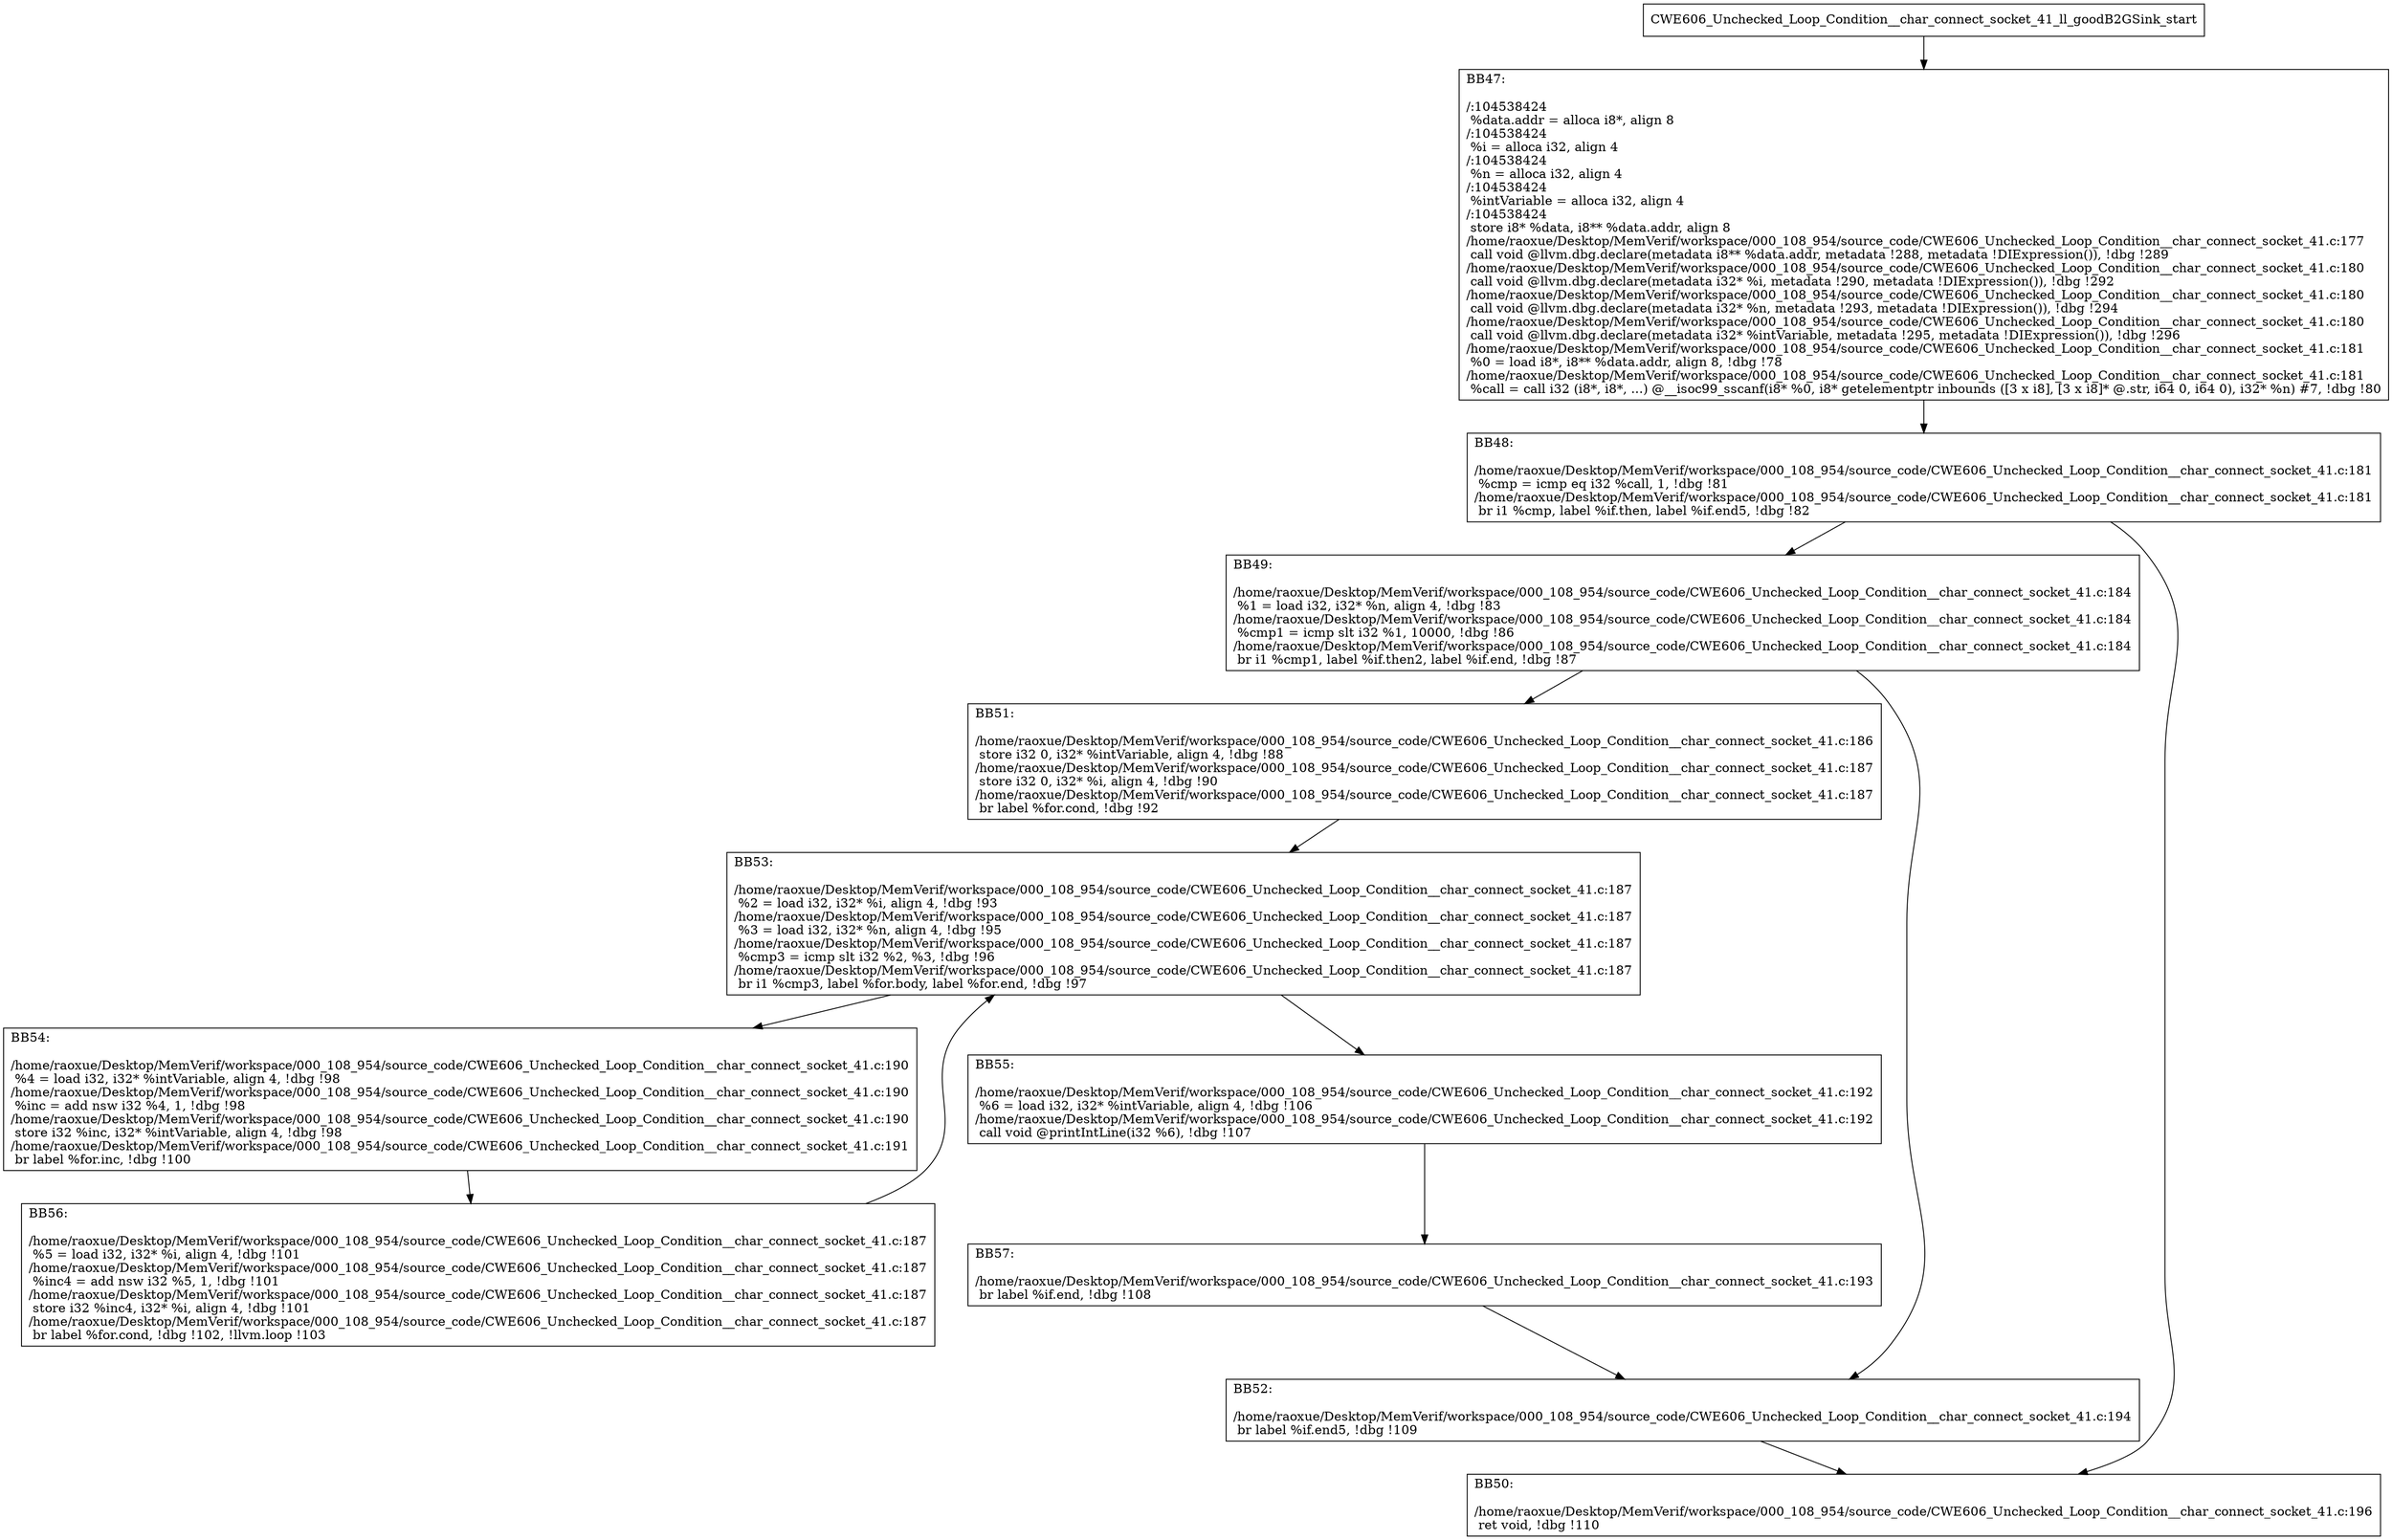 digraph "CFG for'CWE606_Unchecked_Loop_Condition__char_connect_socket_41_ll_goodB2GSink' function" {
	BBCWE606_Unchecked_Loop_Condition__char_connect_socket_41_ll_goodB2GSink_start[shape=record,label="{CWE606_Unchecked_Loop_Condition__char_connect_socket_41_ll_goodB2GSink_start}"];
	BBCWE606_Unchecked_Loop_Condition__char_connect_socket_41_ll_goodB2GSink_start-> CWE606_Unchecked_Loop_Condition__char_connect_socket_41_ll_goodB2GSinkBB47;
	CWE606_Unchecked_Loop_Condition__char_connect_socket_41_ll_goodB2GSinkBB47 [shape=record, label="{BB47:\l\l/:104538424\l
  %data.addr = alloca i8*, align 8\l
/:104538424\l
  %i = alloca i32, align 4\l
/:104538424\l
  %n = alloca i32, align 4\l
/:104538424\l
  %intVariable = alloca i32, align 4\l
/:104538424\l
  store i8* %data, i8** %data.addr, align 8\l
/home/raoxue/Desktop/MemVerif/workspace/000_108_954/source_code/CWE606_Unchecked_Loop_Condition__char_connect_socket_41.c:177\l
  call void @llvm.dbg.declare(metadata i8** %data.addr, metadata !288, metadata !DIExpression()), !dbg !289\l
/home/raoxue/Desktop/MemVerif/workspace/000_108_954/source_code/CWE606_Unchecked_Loop_Condition__char_connect_socket_41.c:180\l
  call void @llvm.dbg.declare(metadata i32* %i, metadata !290, metadata !DIExpression()), !dbg !292\l
/home/raoxue/Desktop/MemVerif/workspace/000_108_954/source_code/CWE606_Unchecked_Loop_Condition__char_connect_socket_41.c:180\l
  call void @llvm.dbg.declare(metadata i32* %n, metadata !293, metadata !DIExpression()), !dbg !294\l
/home/raoxue/Desktop/MemVerif/workspace/000_108_954/source_code/CWE606_Unchecked_Loop_Condition__char_connect_socket_41.c:180\l
  call void @llvm.dbg.declare(metadata i32* %intVariable, metadata !295, metadata !DIExpression()), !dbg !296\l
/home/raoxue/Desktop/MemVerif/workspace/000_108_954/source_code/CWE606_Unchecked_Loop_Condition__char_connect_socket_41.c:181\l
  %0 = load i8*, i8** %data.addr, align 8, !dbg !78\l
/home/raoxue/Desktop/MemVerif/workspace/000_108_954/source_code/CWE606_Unchecked_Loop_Condition__char_connect_socket_41.c:181\l
  %call = call i32 (i8*, i8*, ...) @__isoc99_sscanf(i8* %0, i8* getelementptr inbounds ([3 x i8], [3 x i8]* @.str, i64 0, i64 0), i32* %n) #7, !dbg !80\l
}"];
	CWE606_Unchecked_Loop_Condition__char_connect_socket_41_ll_goodB2GSinkBB47-> CWE606_Unchecked_Loop_Condition__char_connect_socket_41_ll_goodB2GSinkBB48;
	CWE606_Unchecked_Loop_Condition__char_connect_socket_41_ll_goodB2GSinkBB48 [shape=record, label="{BB48:\l\l/home/raoxue/Desktop/MemVerif/workspace/000_108_954/source_code/CWE606_Unchecked_Loop_Condition__char_connect_socket_41.c:181\l
  %cmp = icmp eq i32 %call, 1, !dbg !81\l
/home/raoxue/Desktop/MemVerif/workspace/000_108_954/source_code/CWE606_Unchecked_Loop_Condition__char_connect_socket_41.c:181\l
  br i1 %cmp, label %if.then, label %if.end5, !dbg !82\l
}"];
	CWE606_Unchecked_Loop_Condition__char_connect_socket_41_ll_goodB2GSinkBB48-> CWE606_Unchecked_Loop_Condition__char_connect_socket_41_ll_goodB2GSinkBB49;
	CWE606_Unchecked_Loop_Condition__char_connect_socket_41_ll_goodB2GSinkBB48-> CWE606_Unchecked_Loop_Condition__char_connect_socket_41_ll_goodB2GSinkBB50;
	CWE606_Unchecked_Loop_Condition__char_connect_socket_41_ll_goodB2GSinkBB49 [shape=record, label="{BB49:\l\l/home/raoxue/Desktop/MemVerif/workspace/000_108_954/source_code/CWE606_Unchecked_Loop_Condition__char_connect_socket_41.c:184\l
  %1 = load i32, i32* %n, align 4, !dbg !83\l
/home/raoxue/Desktop/MemVerif/workspace/000_108_954/source_code/CWE606_Unchecked_Loop_Condition__char_connect_socket_41.c:184\l
  %cmp1 = icmp slt i32 %1, 10000, !dbg !86\l
/home/raoxue/Desktop/MemVerif/workspace/000_108_954/source_code/CWE606_Unchecked_Loop_Condition__char_connect_socket_41.c:184\l
  br i1 %cmp1, label %if.then2, label %if.end, !dbg !87\l
}"];
	CWE606_Unchecked_Loop_Condition__char_connect_socket_41_ll_goodB2GSinkBB49-> CWE606_Unchecked_Loop_Condition__char_connect_socket_41_ll_goodB2GSinkBB51;
	CWE606_Unchecked_Loop_Condition__char_connect_socket_41_ll_goodB2GSinkBB49-> CWE606_Unchecked_Loop_Condition__char_connect_socket_41_ll_goodB2GSinkBB52;
	CWE606_Unchecked_Loop_Condition__char_connect_socket_41_ll_goodB2GSinkBB51 [shape=record, label="{BB51:\l\l/home/raoxue/Desktop/MemVerif/workspace/000_108_954/source_code/CWE606_Unchecked_Loop_Condition__char_connect_socket_41.c:186\l
  store i32 0, i32* %intVariable, align 4, !dbg !88\l
/home/raoxue/Desktop/MemVerif/workspace/000_108_954/source_code/CWE606_Unchecked_Loop_Condition__char_connect_socket_41.c:187\l
  store i32 0, i32* %i, align 4, !dbg !90\l
/home/raoxue/Desktop/MemVerif/workspace/000_108_954/source_code/CWE606_Unchecked_Loop_Condition__char_connect_socket_41.c:187\l
  br label %for.cond, !dbg !92\l
}"];
	CWE606_Unchecked_Loop_Condition__char_connect_socket_41_ll_goodB2GSinkBB51-> CWE606_Unchecked_Loop_Condition__char_connect_socket_41_ll_goodB2GSinkBB53;
	CWE606_Unchecked_Loop_Condition__char_connect_socket_41_ll_goodB2GSinkBB53 [shape=record, label="{BB53:\l\l/home/raoxue/Desktop/MemVerif/workspace/000_108_954/source_code/CWE606_Unchecked_Loop_Condition__char_connect_socket_41.c:187\l
  %2 = load i32, i32* %i, align 4, !dbg !93\l
/home/raoxue/Desktop/MemVerif/workspace/000_108_954/source_code/CWE606_Unchecked_Loop_Condition__char_connect_socket_41.c:187\l
  %3 = load i32, i32* %n, align 4, !dbg !95\l
/home/raoxue/Desktop/MemVerif/workspace/000_108_954/source_code/CWE606_Unchecked_Loop_Condition__char_connect_socket_41.c:187\l
  %cmp3 = icmp slt i32 %2, %3, !dbg !96\l
/home/raoxue/Desktop/MemVerif/workspace/000_108_954/source_code/CWE606_Unchecked_Loop_Condition__char_connect_socket_41.c:187\l
  br i1 %cmp3, label %for.body, label %for.end, !dbg !97\l
}"];
	CWE606_Unchecked_Loop_Condition__char_connect_socket_41_ll_goodB2GSinkBB53-> CWE606_Unchecked_Loop_Condition__char_connect_socket_41_ll_goodB2GSinkBB54;
	CWE606_Unchecked_Loop_Condition__char_connect_socket_41_ll_goodB2GSinkBB53-> CWE606_Unchecked_Loop_Condition__char_connect_socket_41_ll_goodB2GSinkBB55;
	CWE606_Unchecked_Loop_Condition__char_connect_socket_41_ll_goodB2GSinkBB54 [shape=record, label="{BB54:\l\l/home/raoxue/Desktop/MemVerif/workspace/000_108_954/source_code/CWE606_Unchecked_Loop_Condition__char_connect_socket_41.c:190\l
  %4 = load i32, i32* %intVariable, align 4, !dbg !98\l
/home/raoxue/Desktop/MemVerif/workspace/000_108_954/source_code/CWE606_Unchecked_Loop_Condition__char_connect_socket_41.c:190\l
  %inc = add nsw i32 %4, 1, !dbg !98\l
/home/raoxue/Desktop/MemVerif/workspace/000_108_954/source_code/CWE606_Unchecked_Loop_Condition__char_connect_socket_41.c:190\l
  store i32 %inc, i32* %intVariable, align 4, !dbg !98\l
/home/raoxue/Desktop/MemVerif/workspace/000_108_954/source_code/CWE606_Unchecked_Loop_Condition__char_connect_socket_41.c:191\l
  br label %for.inc, !dbg !100\l
}"];
	CWE606_Unchecked_Loop_Condition__char_connect_socket_41_ll_goodB2GSinkBB54-> CWE606_Unchecked_Loop_Condition__char_connect_socket_41_ll_goodB2GSinkBB56;
	CWE606_Unchecked_Loop_Condition__char_connect_socket_41_ll_goodB2GSinkBB56 [shape=record, label="{BB56:\l\l/home/raoxue/Desktop/MemVerif/workspace/000_108_954/source_code/CWE606_Unchecked_Loop_Condition__char_connect_socket_41.c:187\l
  %5 = load i32, i32* %i, align 4, !dbg !101\l
/home/raoxue/Desktop/MemVerif/workspace/000_108_954/source_code/CWE606_Unchecked_Loop_Condition__char_connect_socket_41.c:187\l
  %inc4 = add nsw i32 %5, 1, !dbg !101\l
/home/raoxue/Desktop/MemVerif/workspace/000_108_954/source_code/CWE606_Unchecked_Loop_Condition__char_connect_socket_41.c:187\l
  store i32 %inc4, i32* %i, align 4, !dbg !101\l
/home/raoxue/Desktop/MemVerif/workspace/000_108_954/source_code/CWE606_Unchecked_Loop_Condition__char_connect_socket_41.c:187\l
  br label %for.cond, !dbg !102, !llvm.loop !103\l
}"];
	CWE606_Unchecked_Loop_Condition__char_connect_socket_41_ll_goodB2GSinkBB56-> CWE606_Unchecked_Loop_Condition__char_connect_socket_41_ll_goodB2GSinkBB53;
	CWE606_Unchecked_Loop_Condition__char_connect_socket_41_ll_goodB2GSinkBB55 [shape=record, label="{BB55:\l\l/home/raoxue/Desktop/MemVerif/workspace/000_108_954/source_code/CWE606_Unchecked_Loop_Condition__char_connect_socket_41.c:192\l
  %6 = load i32, i32* %intVariable, align 4, !dbg !106\l
/home/raoxue/Desktop/MemVerif/workspace/000_108_954/source_code/CWE606_Unchecked_Loop_Condition__char_connect_socket_41.c:192\l
  call void @printIntLine(i32 %6), !dbg !107\l
}"];
	CWE606_Unchecked_Loop_Condition__char_connect_socket_41_ll_goodB2GSinkBB55-> CWE606_Unchecked_Loop_Condition__char_connect_socket_41_ll_goodB2GSinkBB57;
	CWE606_Unchecked_Loop_Condition__char_connect_socket_41_ll_goodB2GSinkBB57 [shape=record, label="{BB57:\l\l/home/raoxue/Desktop/MemVerif/workspace/000_108_954/source_code/CWE606_Unchecked_Loop_Condition__char_connect_socket_41.c:193\l
  br label %if.end, !dbg !108\l
}"];
	CWE606_Unchecked_Loop_Condition__char_connect_socket_41_ll_goodB2GSinkBB57-> CWE606_Unchecked_Loop_Condition__char_connect_socket_41_ll_goodB2GSinkBB52;
	CWE606_Unchecked_Loop_Condition__char_connect_socket_41_ll_goodB2GSinkBB52 [shape=record, label="{BB52:\l\l/home/raoxue/Desktop/MemVerif/workspace/000_108_954/source_code/CWE606_Unchecked_Loop_Condition__char_connect_socket_41.c:194\l
  br label %if.end5, !dbg !109\l
}"];
	CWE606_Unchecked_Loop_Condition__char_connect_socket_41_ll_goodB2GSinkBB52-> CWE606_Unchecked_Loop_Condition__char_connect_socket_41_ll_goodB2GSinkBB50;
	CWE606_Unchecked_Loop_Condition__char_connect_socket_41_ll_goodB2GSinkBB50 [shape=record, label="{BB50:\l\l/home/raoxue/Desktop/MemVerif/workspace/000_108_954/source_code/CWE606_Unchecked_Loop_Condition__char_connect_socket_41.c:196\l
  ret void, !dbg !110\l
}"];
}
